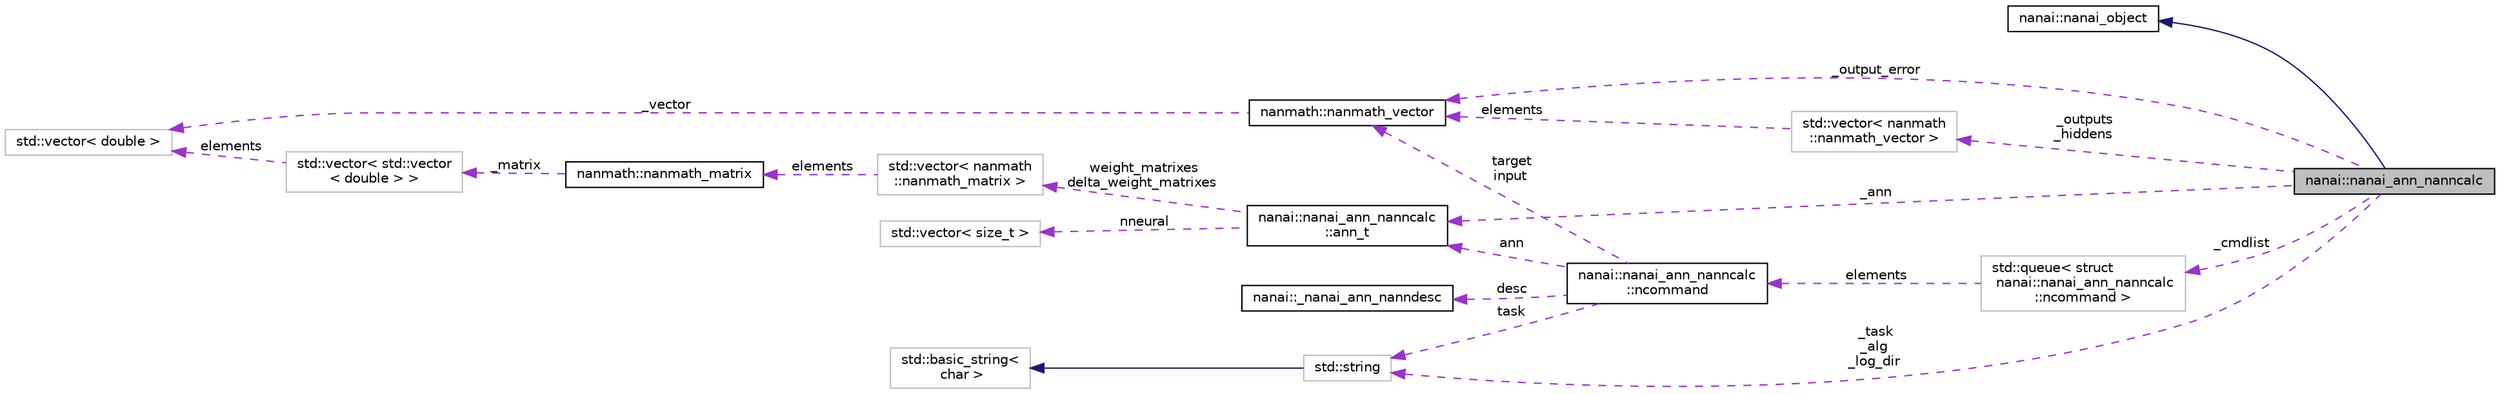 digraph "nanai::nanai_ann_nanncalc"
{
  edge [fontname="Helvetica",fontsize="10",labelfontname="Helvetica",labelfontsize="10"];
  node [fontname="Helvetica",fontsize="10",shape=record];
  rankdir="LR";
  Node1 [label="nanai::nanai_ann_nanncalc",height=0.2,width=0.4,color="black", fillcolor="grey75", style="filled", fontcolor="black"];
  Node2 -> Node1 [dir="back",color="midnightblue",fontsize="10",style="solid",fontname="Helvetica"];
  Node2 [label="nanai::nanai_object",height=0.2,width=0.4,color="black", fillcolor="white", style="filled",URL="$classnanai_1_1nanai__object.html"];
  Node3 -> Node1 [dir="back",color="darkorchid3",fontsize="10",style="dashed",label=" _cmdlist" ,fontname="Helvetica"];
  Node3 [label="std::queue\< struct\l nanai::nanai_ann_nanncalc\l::ncommand \>",height=0.2,width=0.4,color="grey75", fillcolor="white", style="filled"];
  Node4 -> Node3 [dir="back",color="darkorchid3",fontsize="10",style="dashed",label=" elements" ,fontname="Helvetica"];
  Node4 [label="nanai::nanai_ann_nanncalc\l::ncommand",height=0.2,width=0.4,color="black", fillcolor="white", style="filled",URL="$structnanai_1_1nanai__ann__nanncalc_1_1ncommand.html"];
  Node5 -> Node4 [dir="back",color="darkorchid3",fontsize="10",style="dashed",label=" ann" ,fontname="Helvetica"];
  Node5 [label="nanai::nanai_ann_nanncalc\l::ann_t",height=0.2,width=0.4,color="black", fillcolor="white", style="filled",URL="$classnanai_1_1nanai__ann__nanncalc_1_1ann__t.html"];
  Node6 -> Node5 [dir="back",color="darkorchid3",fontsize="10",style="dashed",label=" nneural" ,fontname="Helvetica"];
  Node6 [label="std::vector\< size_t \>",height=0.2,width=0.4,color="grey75", fillcolor="white", style="filled"];
  Node7 -> Node5 [dir="back",color="darkorchid3",fontsize="10",style="dashed",label=" weight_matrixes\ndelta_weight_matrixes" ,fontname="Helvetica"];
  Node7 [label="std::vector\< nanmath\l::nanmath_matrix \>",height=0.2,width=0.4,color="grey75", fillcolor="white", style="filled"];
  Node8 -> Node7 [dir="back",color="darkorchid3",fontsize="10",style="dashed",label=" elements" ,fontname="Helvetica"];
  Node8 [label="nanmath::nanmath_matrix",height=0.2,width=0.4,color="black", fillcolor="white", style="filled",URL="$classnanmath_1_1nanmath__matrix.html"];
  Node9 -> Node8 [dir="back",color="darkorchid3",fontsize="10",style="dashed",label=" _matrix" ,fontname="Helvetica"];
  Node9 [label="std::vector\< std::vector\l\< double \> \>",height=0.2,width=0.4,color="grey75", fillcolor="white", style="filled"];
  Node10 -> Node9 [dir="back",color="darkorchid3",fontsize="10",style="dashed",label=" elements" ,fontname="Helvetica"];
  Node10 [label="std::vector\< double \>",height=0.2,width=0.4,color="grey75", fillcolor="white", style="filled"];
  Node11 -> Node4 [dir="back",color="darkorchid3",fontsize="10",style="dashed",label=" desc" ,fontname="Helvetica"];
  Node11 [label="nanai::_nanai_ann_nanndesc",height=0.2,width=0.4,color="black", fillcolor="white", style="filled",URL="$structnanai_1_1__nanai__ann__nanndesc.html"];
  Node12 -> Node4 [dir="back",color="darkorchid3",fontsize="10",style="dashed",label=" task" ,fontname="Helvetica"];
  Node12 [label="std::string",height=0.2,width=0.4,color="grey75", fillcolor="white", style="filled",tooltip="STL class. "];
  Node13 -> Node12 [dir="back",color="midnightblue",fontsize="10",style="solid",fontname="Helvetica"];
  Node13 [label="std::basic_string\<\l char \>",height=0.2,width=0.4,color="grey75", fillcolor="white", style="filled",tooltip="STL class. "];
  Node14 -> Node4 [dir="back",color="darkorchid3",fontsize="10",style="dashed",label=" target\ninput" ,fontname="Helvetica"];
  Node14 [label="nanmath::nanmath_vector",height=0.2,width=0.4,color="black", fillcolor="white", style="filled",URL="$classnanmath_1_1nanmath__vector.html"];
  Node10 -> Node14 [dir="back",color="darkorchid3",fontsize="10",style="dashed",label=" _vector" ,fontname="Helvetica"];
  Node5 -> Node1 [dir="back",color="darkorchid3",fontsize="10",style="dashed",label=" _ann" ,fontname="Helvetica"];
  Node12 -> Node1 [dir="back",color="darkorchid3",fontsize="10",style="dashed",label=" _task\n_alg\n_log_dir" ,fontname="Helvetica"];
  Node14 -> Node1 [dir="back",color="darkorchid3",fontsize="10",style="dashed",label=" _output_error" ,fontname="Helvetica"];
  Node15 -> Node1 [dir="back",color="darkorchid3",fontsize="10",style="dashed",label=" _outputs\n_hiddens" ,fontname="Helvetica"];
  Node15 [label="std::vector\< nanmath\l::nanmath_vector \>",height=0.2,width=0.4,color="grey75", fillcolor="white", style="filled"];
  Node14 -> Node15 [dir="back",color="darkorchid3",fontsize="10",style="dashed",label=" elements" ,fontname="Helvetica"];
}
